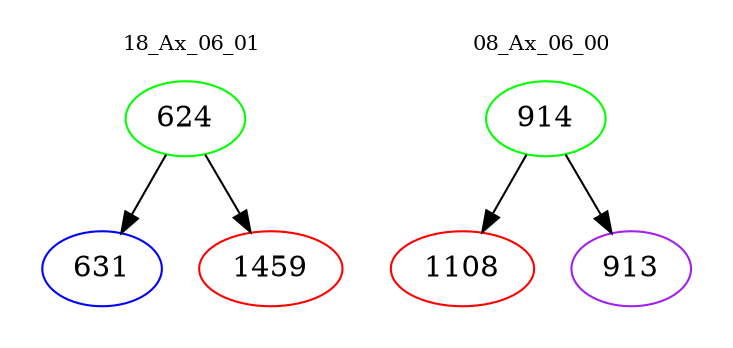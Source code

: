 digraph{
subgraph cluster_0 {
color = white
label = "18_Ax_06_01";
fontsize=10;
T0_624 [label="624", color="green"]
T0_624 -> T0_631 [color="black"]
T0_631 [label="631", color="blue"]
T0_624 -> T0_1459 [color="black"]
T0_1459 [label="1459", color="red"]
}
subgraph cluster_1 {
color = white
label = "08_Ax_06_00";
fontsize=10;
T1_914 [label="914", color="green"]
T1_914 -> T1_1108 [color="black"]
T1_1108 [label="1108", color="red"]
T1_914 -> T1_913 [color="black"]
T1_913 [label="913", color="purple"]
}
}
